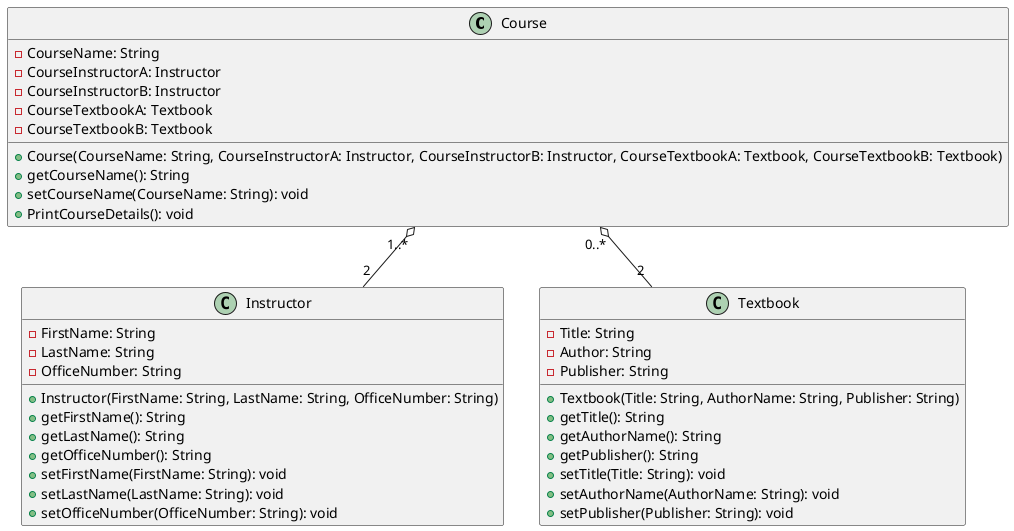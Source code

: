 @startuml
'https://plantuml.com/class-diagram


class Course {
-CourseName: String
-CourseInstructorA: Instructor
-CourseInstructorB: Instructor
-CourseTextbookA: Textbook
-CourseTextbookB: Textbook

+Course(CourseName: String, CourseInstructorA: Instructor, CourseInstructorB: Instructor, CourseTextbookA: Textbook, CourseTextbookB: Textbook)
+getCourseName(): String
+setCourseName(CourseName: String): void
+PrintCourseDetails(): void
}

class Instructor {
-FirstName: String
-LastName: String
-OfficeNumber: String

+Instructor(FirstName: String, LastName: String, OfficeNumber: String)
+getFirstName(): String
+getLastName(): String
+getOfficeNumber(): String
+setFirstName(FirstName: String): void
+setLastName(LastName: String): void
+setOfficeNumber(OfficeNumber: String): void
}

class Textbook {
-Title: String
-Author: String
-Publisher: String

+Textbook(Title: String, AuthorName: String, Publisher: String)
+getTitle(): String
+getAuthorName(): String
+getPublisher(): String
+setTitle(Title: String): void
+setAuthorName(AuthorName: String): void
+setPublisher(Publisher: String): void
}

Course "1..*" o-- "2" Instructor
Course "0..*" o-- "2" Textbook

@enduml